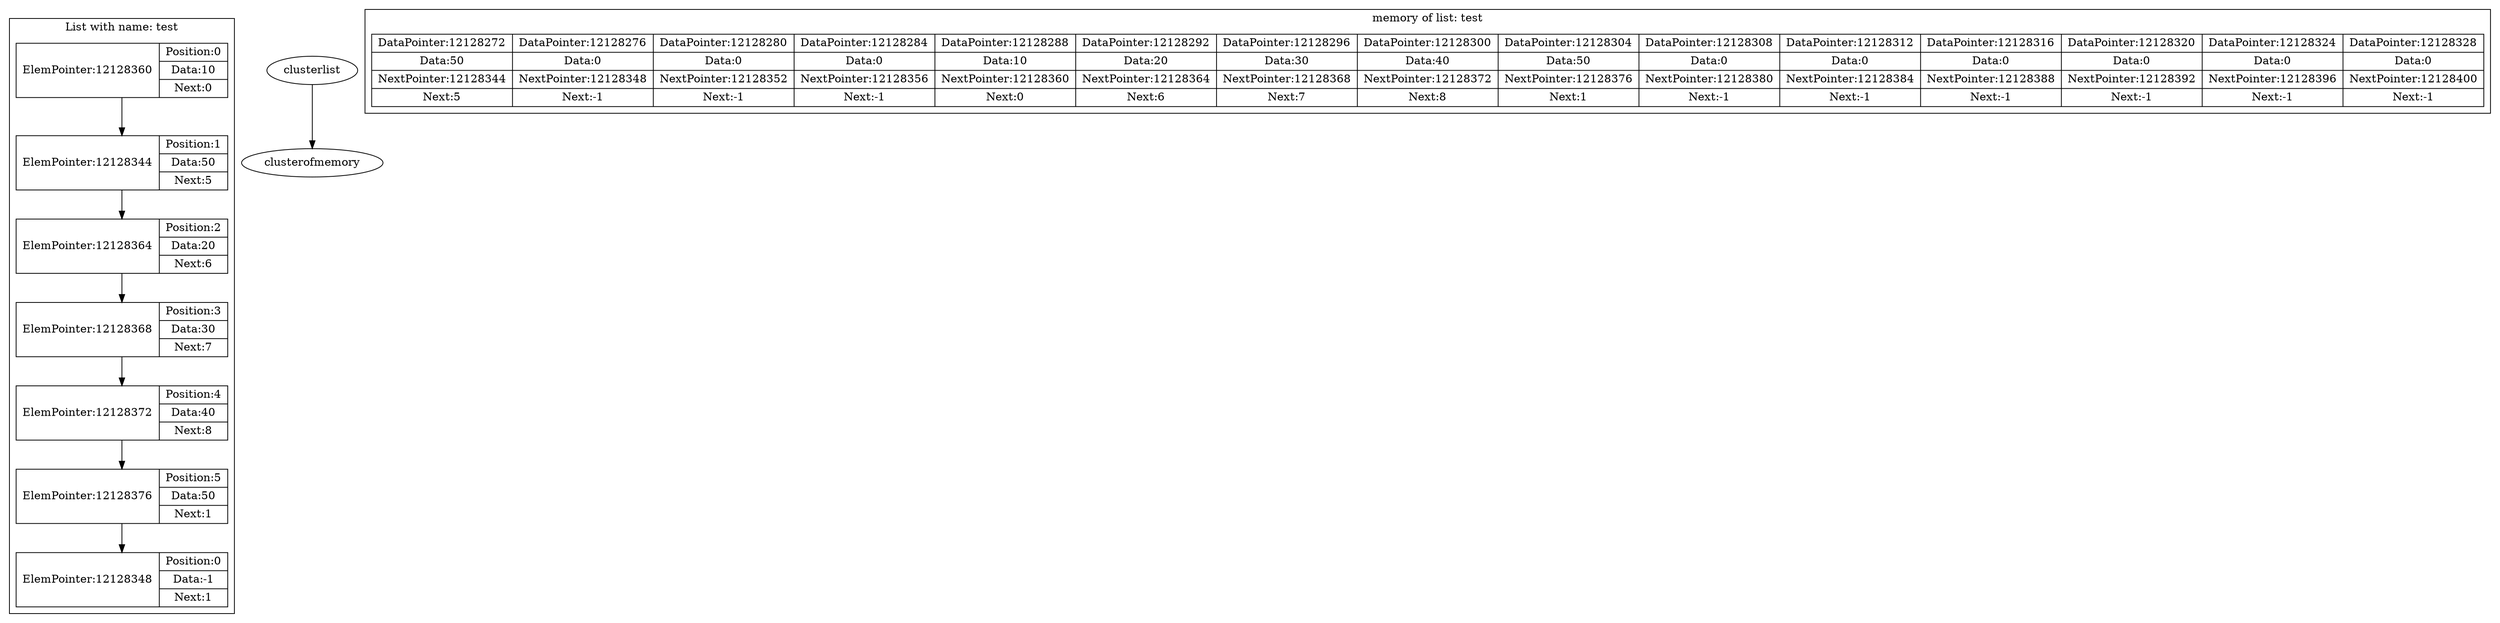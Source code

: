 digraph G{
rankdir=LR;
subgraph clusterlist {
0 [shape=record, label="ElemPointer:
12128360 | {Position
:0 | Data:
10 | Next:
0}"];
1 [shape=record, label="ElemPointer:
12128344 | {Position
:50 | Data:
5 | Next:
0}"];
0->1
1 [shape=record, label="ElemPointer:
12128344 | {Position
:1 | Data:
50 | Next:
5}"];
2 [shape=record, label="ElemPointer:
12128364 | {Position
:20 | Data:
6 | Next:
5}"];
1->2
2 [shape=record, label="ElemPointer:
12128364 | {Position
:2 | Data:
20 | Next:
6}"];
3 [shape=record, label="ElemPointer:
12128368 | {Position
:30 | Data:
7 | Next:
6}"];
2->3
3 [shape=record, label="ElemPointer:
12128368 | {Position
:3 | Data:
30 | Next:
7}"];
4 [shape=record, label="ElemPointer:
12128372 | {Position
:40 | Data:
8 | Next:
7}"];
3->4
4 [shape=record, label="ElemPointer:
12128372 | {Position
:4 | Data:
40 | Next:
8}"];
5 [shape=record, label="ElemPointer:
12128376 | {Position
:50 | Data:
1 | Next:
8}"];
4->5
5 [shape=record, label="ElemPointer:
12128376 | {Position
:5 | Data:
50 | Next:
1}"];
6 [shape=record, label="ElemPointer:
12128348 | {Position
:0 | Data:
-1 | Next:
1}"];
5->6
label = "List with name: test"}
rankdir=HR;
clusterlist->clusterofmemory
subgraph clusterofmemory {
data [shape=record, label="{DataPointer:
12128272 | Data:
50 | NextPointer:
12128344 | Next:
5}| {DataPointer:
12128276 | Data:
0 | NextPointer:
12128348 | Next:
-1}| {DataPointer:
12128280 | Data:
0 | NextPointer:
12128352 | Next:
-1}| {DataPointer:
12128284 | Data:
0 | NextPointer:
12128356 | Next:
-1}| {DataPointer:
12128288 | Data:
10 | NextPointer:
12128360 | Next:
0}| {DataPointer:
12128292 | Data:
20 | NextPointer:
12128364 | Next:
6}| {DataPointer:
12128296 | Data:
30 | NextPointer:
12128368 | Next:
7}| {DataPointer:
12128300 | Data:
40 | NextPointer:
12128372 | Next:
8}| {DataPointer:
12128304 | Data:
50 | NextPointer:
12128376 | Next:
1}| {DataPointer:
12128308 | Data:
0 | NextPointer:
12128380 | Next:
-1}| {DataPointer:
12128312 | Data:
0 | NextPointer:
12128384 | Next:
-1}| {DataPointer:
12128316 | Data:
0 | NextPointer:
12128388 | Next:
-1}| {DataPointer:
12128320 | Data:
0 | NextPointer:
12128392 | Next:
-1}| {DataPointer:
12128324 | Data:
0 | NextPointer:
12128396 | Next:
-1}| {DataPointer:
12128328 | Data:
0 | NextPointer:
12128400 | Next:
-1}"];
label = "memory of list: test"}
}
